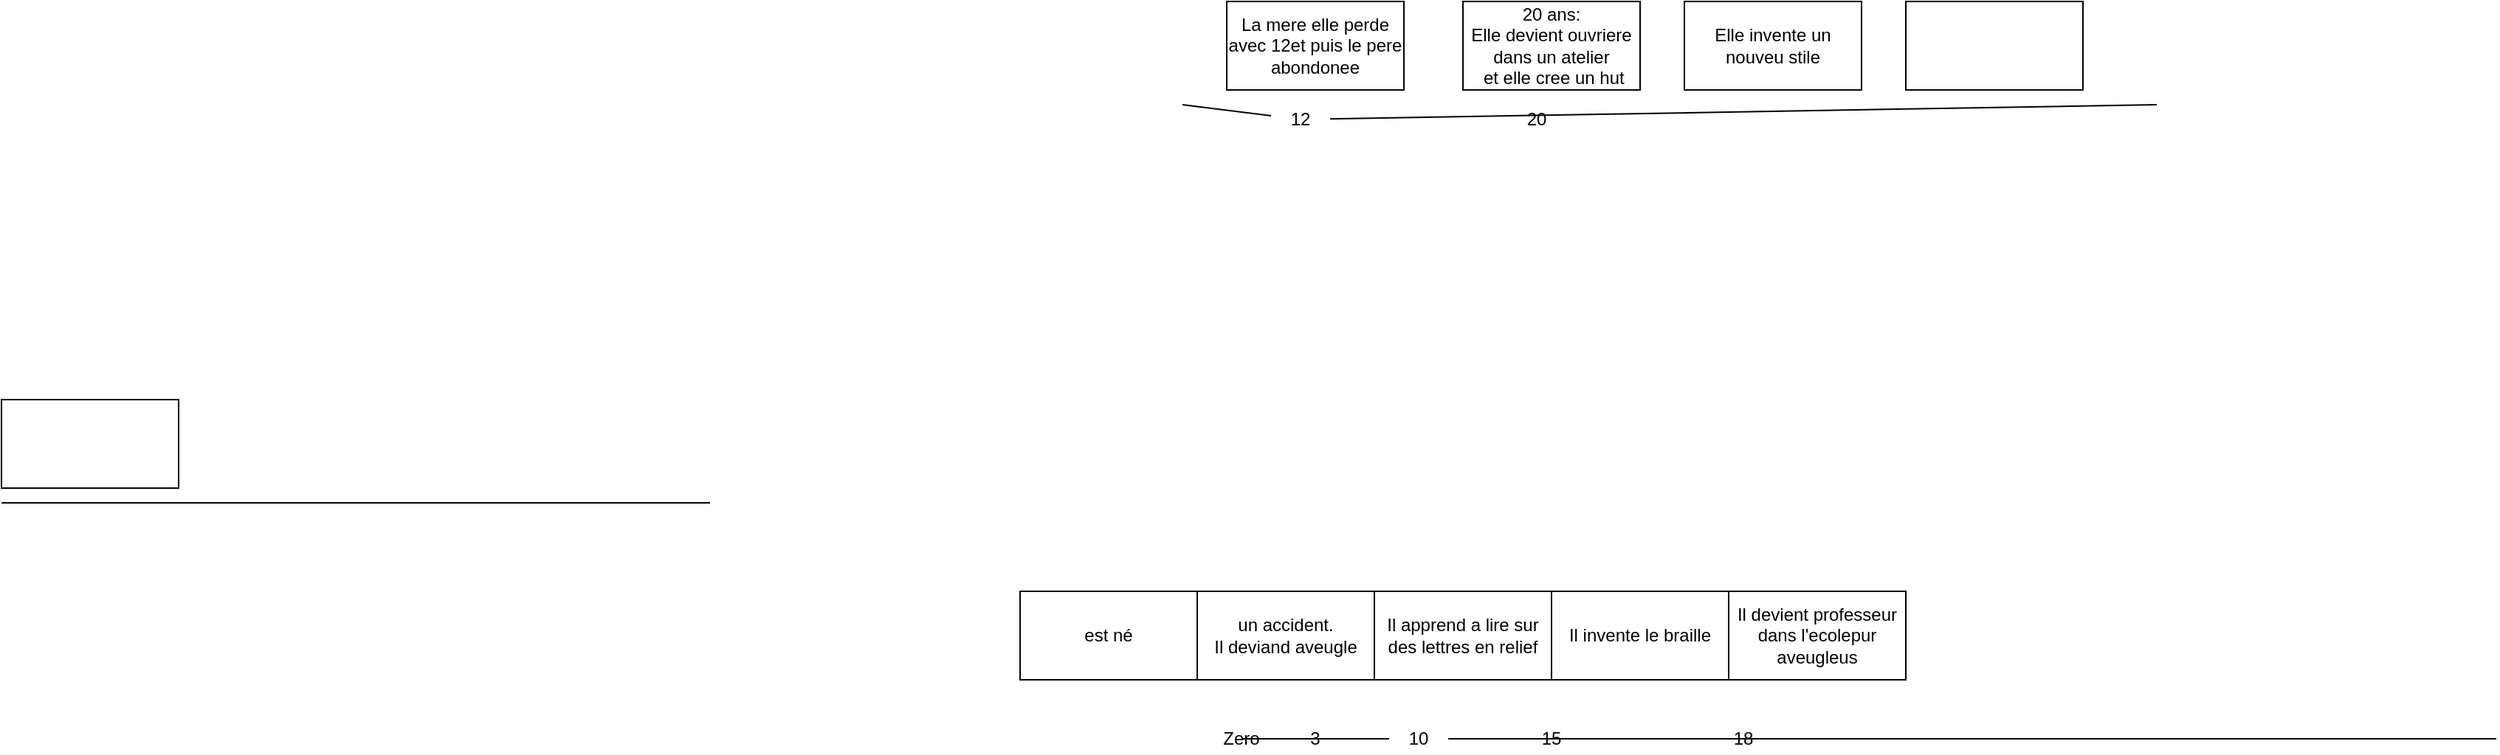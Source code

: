 <mxfile version="13.1.3" type="device"><diagram id="A-GMRjQVJVVcq5cWw2GL" name="Page-1"><mxGraphModel dx="2032" dy="792" grid="1" gridSize="10" guides="1" tooltips="1" connect="1" arrows="1" fold="1" page="1" pageScale="1" pageWidth="850" pageHeight="1100" math="0" shadow="0"><root><mxCell id="0"/><mxCell id="1" parent="0"/><mxCell id="dYRs7Clb0oIzVwbaK5V7-1" value="est né" style="rounded=0;whiteSpace=wrap;html=1;" vertex="1" parent="1"><mxGeometry x="-160" y="650" width="120" height="60" as="geometry"/></mxCell><mxCell id="dYRs7Clb0oIzVwbaK5V7-2" value="&lt;div&gt;un accident. &lt;br&gt;&lt;/div&gt;&lt;div&gt;Il deviand aveugle&lt;br&gt;&lt;/div&gt;" style="rounded=0;whiteSpace=wrap;html=1;" vertex="1" parent="1"><mxGeometry x="-40" y="650" width="120" height="60" as="geometry"/></mxCell><mxCell id="dYRs7Clb0oIzVwbaK5V7-3" value="Il apprend a lire sur des lettres en relief" style="rounded=0;whiteSpace=wrap;html=1;" vertex="1" parent="1"><mxGeometry x="80" y="650" width="120" height="60" as="geometry"/></mxCell><mxCell id="dYRs7Clb0oIzVwbaK5V7-4" value="" style="endArrow=none;html=1;" edge="1" parent="1" source="dYRs7Clb0oIzVwbaK5V7-7"><mxGeometry width="50" height="50" relative="1" as="geometry"><mxPoint x="-10" y="750" as="sourcePoint"/><mxPoint x="840" y="750" as="targetPoint"/></mxGeometry></mxCell><mxCell id="dYRs7Clb0oIzVwbaK5V7-5" value="Zero" style="text;html=1;strokeColor=none;fillColor=none;align=center;verticalAlign=middle;whiteSpace=wrap;rounded=0;" vertex="1" parent="1"><mxGeometry x="-30" y="740" width="40" height="20" as="geometry"/></mxCell><mxCell id="dYRs7Clb0oIzVwbaK5V7-6" value="3" style="text;html=1;strokeColor=none;fillColor=none;align=center;verticalAlign=middle;whiteSpace=wrap;rounded=0;" vertex="1" parent="1"><mxGeometry x="20" y="740" width="40" height="20" as="geometry"/></mxCell><mxCell id="dYRs7Clb0oIzVwbaK5V7-7" value="10" style="text;html=1;strokeColor=none;fillColor=none;align=center;verticalAlign=middle;whiteSpace=wrap;rounded=0;" vertex="1" parent="1"><mxGeometry x="90" y="740" width="40" height="20" as="geometry"/></mxCell><mxCell id="dYRs7Clb0oIzVwbaK5V7-8" value="" style="endArrow=none;html=1;" edge="1" parent="1" target="dYRs7Clb0oIzVwbaK5V7-7"><mxGeometry width="50" height="50" relative="1" as="geometry"><mxPoint x="-10" y="750" as="sourcePoint"/><mxPoint x="840" y="750" as="targetPoint"/></mxGeometry></mxCell><mxCell id="dYRs7Clb0oIzVwbaK5V7-9" value="15" style="text;html=1;strokeColor=none;fillColor=none;align=center;verticalAlign=middle;whiteSpace=wrap;rounded=0;" vertex="1" parent="1"><mxGeometry x="180" y="740" width="40" height="20" as="geometry"/></mxCell><mxCell id="dYRs7Clb0oIzVwbaK5V7-10" value="18" style="text;html=1;strokeColor=none;fillColor=none;align=center;verticalAlign=middle;whiteSpace=wrap;rounded=0;" vertex="1" parent="1"><mxGeometry x="310" y="740" width="40" height="20" as="geometry"/></mxCell><mxCell id="dYRs7Clb0oIzVwbaK5V7-12" value="Il invente le braille" style="rounded=0;whiteSpace=wrap;html=1;" vertex="1" parent="1"><mxGeometry x="200" y="650" width="120" height="60" as="geometry"/></mxCell><mxCell id="dYRs7Clb0oIzVwbaK5V7-13" value="Il devient professeur dans l'ecolepur aveugleus" style="rounded=0;whiteSpace=wrap;html=1;" vertex="1" parent="1"><mxGeometry x="320" y="650" width="120" height="60" as="geometry"/></mxCell><mxCell id="dYRs7Clb0oIzVwbaK5V7-14" value="" style="endArrow=none;html=1;" edge="1" parent="1" source="dYRs7Clb0oIzVwbaK5V7-16"><mxGeometry width="50" height="50" relative="1" as="geometry"><mxPoint x="-50" y="320" as="sourcePoint"/><mxPoint x="610" y="320" as="targetPoint"/></mxGeometry></mxCell><mxCell id="dYRs7Clb0oIzVwbaK5V7-15" value="La mere elle perde avec 12et puis le pere abondonee" style="rounded=0;whiteSpace=wrap;html=1;" vertex="1" parent="1"><mxGeometry x="-20" y="250" width="120" height="60" as="geometry"/></mxCell><mxCell id="dYRs7Clb0oIzVwbaK5V7-16" value="12" style="text;html=1;strokeColor=none;fillColor=none;align=center;verticalAlign=middle;whiteSpace=wrap;rounded=0;" vertex="1" parent="1"><mxGeometry x="10" y="320" width="40" height="20" as="geometry"/></mxCell><mxCell id="dYRs7Clb0oIzVwbaK5V7-17" value="" style="endArrow=none;html=1;" edge="1" parent="1" target="dYRs7Clb0oIzVwbaK5V7-16"><mxGeometry width="50" height="50" relative="1" as="geometry"><mxPoint x="-50" y="320" as="sourcePoint"/><mxPoint x="610" y="320" as="targetPoint"/></mxGeometry></mxCell><mxCell id="dYRs7Clb0oIzVwbaK5V7-18" value="&lt;div&gt;20 ans:&lt;/div&gt;&lt;div&gt;Elle devient ouvriere dans un atelier&lt;br&gt;&lt;/div&gt;&amp;nbsp;et elle cree un hut" style="rounded=0;whiteSpace=wrap;html=1;" vertex="1" parent="1"><mxGeometry x="140" y="250" width="120" height="60" as="geometry"/></mxCell><mxCell id="dYRs7Clb0oIzVwbaK5V7-19" value="20" style="text;html=1;strokeColor=none;fillColor=none;align=center;verticalAlign=middle;whiteSpace=wrap;rounded=0;" vertex="1" parent="1"><mxGeometry x="170" y="320" width="40" height="20" as="geometry"/></mxCell><mxCell id="dYRs7Clb0oIzVwbaK5V7-20" value="Elle invente un nouveu stile" style="rounded=0;whiteSpace=wrap;html=1;" vertex="1" parent="1"><mxGeometry x="290" y="250" width="120" height="60" as="geometry"/></mxCell><mxCell id="dYRs7Clb0oIzVwbaK5V7-21" value="" style="rounded=0;whiteSpace=wrap;html=1;" vertex="1" parent="1"><mxGeometry x="440" y="250" width="120" height="60" as="geometry"/></mxCell><mxCell id="dYRs7Clb0oIzVwbaK5V7-22" value="" style="rounded=0;whiteSpace=wrap;html=1;" vertex="1" parent="1"><mxGeometry x="-850" y="520" width="120" height="60" as="geometry"/></mxCell><mxCell id="dYRs7Clb0oIzVwbaK5V7-23" value="" style="endArrow=none;html=1;" edge="1" parent="1"><mxGeometry width="50" height="50" relative="1" as="geometry"><mxPoint x="-850" y="590" as="sourcePoint"/><mxPoint x="-370" y="590" as="targetPoint"/></mxGeometry></mxCell></root></mxGraphModel></diagram></mxfile>